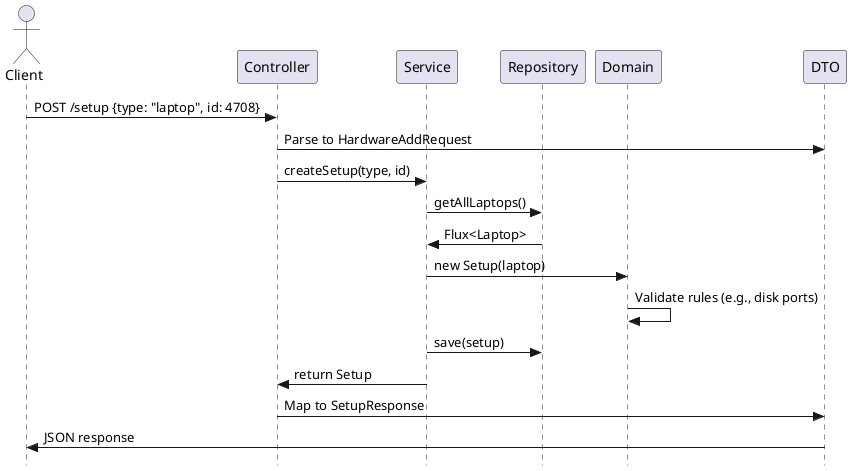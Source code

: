 
@startuml
skinparam style strictuml
skinparam packageStyle rectangle

actor Client
participant Controller
participant Service
participant Repository
participant Domain
participant DTO

Client -> Controller : POST /setup {type: "laptop", id: 4708}
Controller -> DTO : Parse to HardwareAddRequest
Controller -> Service : createSetup(type, id)
Service -> Repository : getAllLaptops()
Repository -> Service : Flux<Laptop>
Service -> Domain : new Setup(laptop)
Domain -> Domain : Validate rules (e.g., disk ports)
Service -> Repository : save(setup)
Service -> Controller : return Setup
Controller -> DTO : Map to SetupResponse
DTO -> Client : JSON response

@enduml
